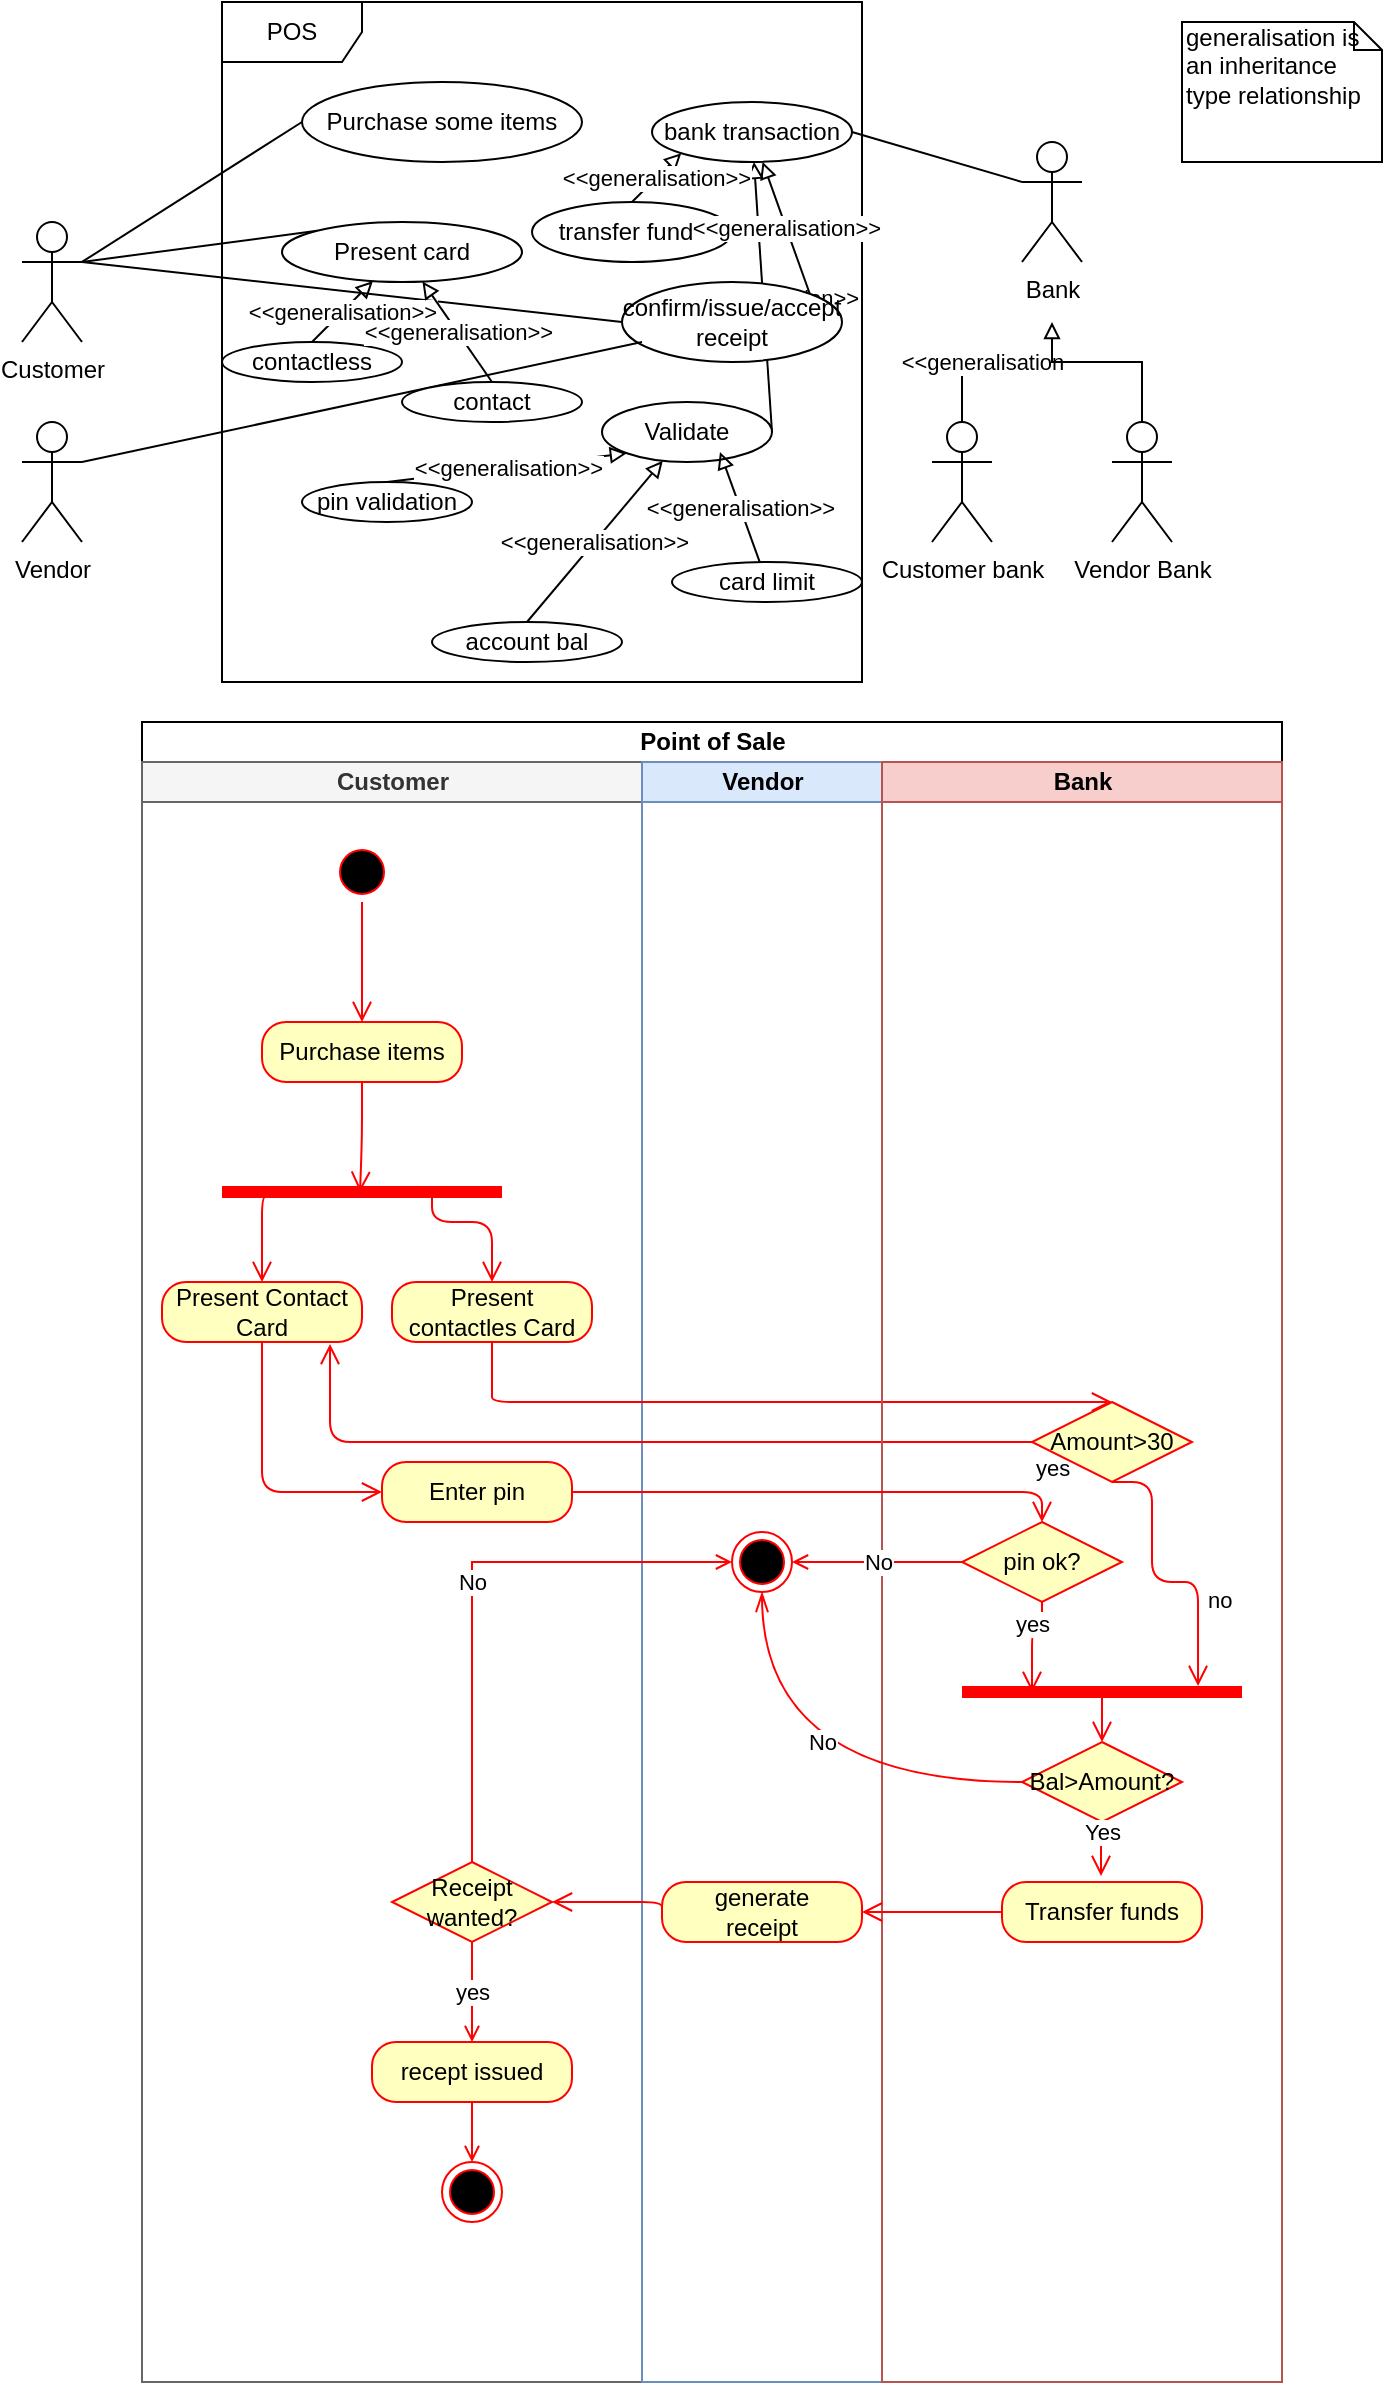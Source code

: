 <mxfile version="13.4.5" type="device"><diagram id="Gl4PaUVJgthj6yYRDPtS" name="Page-1"><mxGraphModel dx="1086" dy="806" grid="1" gridSize="10" guides="1" tooltips="1" connect="1" arrows="1" fold="1" page="1" pageScale="1" pageWidth="850" pageHeight="1100" math="0" shadow="0"><root><mxCell id="0"/><mxCell id="1" parent="0"/><mxCell id="e0xFdqjmWfOIVHY0qRC_-1" value="POS" style="shape=umlFrame;whiteSpace=wrap;html=1;width=70;height=30;" parent="1" vertex="1"><mxGeometry x="220" y="110" width="320" height="340" as="geometry"/></mxCell><mxCell id="e0xFdqjmWfOIVHY0qRC_-2" value="Bank" style="shape=umlActor;verticalLabelPosition=bottom;labelBackgroundColor=#ffffff;verticalAlign=top;html=1;" parent="1" vertex="1"><mxGeometry x="620" y="180" width="30" height="60" as="geometry"/></mxCell><mxCell id="e0xFdqjmWfOIVHY0qRC_-28" value="&amp;lt;&amp;lt;generalisation" style="edgeStyle=orthogonalEdgeStyle;rounded=0;orthogonalLoop=1;jettySize=auto;html=1;exitX=0.5;exitY=0;exitDx=0;exitDy=0;exitPerimeter=0;startArrow=none;startFill=0;endArrow=none;endFill=0;" parent="1" source="e0xFdqjmWfOIVHY0qRC_-3" edge="1"><mxGeometry relative="1" as="geometry"><mxPoint x="640" y="290" as="targetPoint"/><Array as="points"><mxPoint x="590" y="290"/><mxPoint x="640" y="290"/></Array></mxGeometry></mxCell><mxCell id="e0xFdqjmWfOIVHY0qRC_-3" value="Customer bank&lt;br&gt;" style="shape=umlActor;verticalLabelPosition=bottom;labelBackgroundColor=#ffffff;verticalAlign=top;html=1;" parent="1" vertex="1"><mxGeometry x="575" y="320" width="30" height="60" as="geometry"/></mxCell><mxCell id="e0xFdqjmWfOIVHY0qRC_-10" style="edgeStyle=none;rounded=0;orthogonalLoop=1;jettySize=auto;html=1;exitX=1;exitY=0.333;exitDx=0;exitDy=0;exitPerimeter=0;entryX=0;entryY=0.5;entryDx=0;entryDy=0;endArrow=none;endFill=0;" parent="1" source="e0xFdqjmWfOIVHY0qRC_-6" target="e0xFdqjmWfOIVHY0qRC_-8" edge="1"><mxGeometry relative="1" as="geometry"/></mxCell><mxCell id="e0xFdqjmWfOIVHY0qRC_-21" style="rounded=0;orthogonalLoop=1;jettySize=auto;html=1;exitX=1;exitY=0.333;exitDx=0;exitDy=0;exitPerimeter=0;entryX=0;entryY=0;entryDx=0;entryDy=0;endArrow=none;endFill=0;" parent="1" source="e0xFdqjmWfOIVHY0qRC_-6" target="e0xFdqjmWfOIVHY0qRC_-19" edge="1"><mxGeometry relative="1" as="geometry"/></mxCell><mxCell id="e0xFdqjmWfOIVHY0qRC_-6" value="Customer" style="shape=umlActor;verticalLabelPosition=bottom;labelBackgroundColor=#ffffff;verticalAlign=top;html=1;" parent="1" vertex="1"><mxGeometry x="120" y="220" width="30" height="60" as="geometry"/></mxCell><mxCell id="e0xFdqjmWfOIVHY0qRC_-9" value="&amp;lt;&amp;lt;generalisation&amp;gt;&amp;gt;" style="rounded=0;orthogonalLoop=1;jettySize=auto;html=1;exitX=1;exitY=0.5;exitDx=0;exitDy=0;endArrow=block;endFill=0;" parent="1" source="e0xFdqjmWfOIVHY0qRC_-7" target="e0xFdqjmWfOIVHY0qRC_-41" edge="1"><mxGeometry relative="1" as="geometry"/></mxCell><mxCell id="e0xFdqjmWfOIVHY0qRC_-7" value="Validate" style="ellipse;whiteSpace=wrap;html=1;" parent="1" vertex="1"><mxGeometry x="410" y="310" width="85" height="30" as="geometry"/></mxCell><mxCell id="e0xFdqjmWfOIVHY0qRC_-8" value="Purchase some items" style="ellipse;whiteSpace=wrap;html=1;" parent="1" vertex="1"><mxGeometry x="260" y="150" width="140" height="40" as="geometry"/></mxCell><mxCell id="e0xFdqjmWfOIVHY0qRC_-35" value="&amp;lt;&amp;lt;generalisation&amp;gt;&amp;gt;" style="edgeStyle=none;rounded=0;orthogonalLoop=1;jettySize=auto;html=1;exitX=0.5;exitY=0;exitDx=0;exitDy=0;entryX=0;entryY=1;entryDx=0;entryDy=0;startArrow=none;startFill=0;endArrow=block;endFill=0;" parent="1" source="e0xFdqjmWfOIVHY0qRC_-11" target="e0xFdqjmWfOIVHY0qRC_-7" edge="1"><mxGeometry relative="1" as="geometry"/></mxCell><mxCell id="e0xFdqjmWfOIVHY0qRC_-11" value="pin validation" style="ellipse;whiteSpace=wrap;html=1;" parent="1" vertex="1"><mxGeometry x="260" y="350" width="85" height="20" as="geometry"/></mxCell><mxCell id="e0xFdqjmWfOIVHY0qRC_-43" value="&amp;lt;&amp;lt;generalisation&amp;gt;&amp;gt;" style="edgeStyle=none;rounded=0;orthogonalLoop=1;jettySize=auto;html=1;exitX=0.5;exitY=0;exitDx=0;exitDy=0;entryX=0;entryY=1;entryDx=0;entryDy=0;startArrow=none;startFill=0;endArrow=block;endFill=0;" parent="1" source="e0xFdqjmWfOIVHY0qRC_-13" target="e0xFdqjmWfOIVHY0qRC_-41" edge="1"><mxGeometry relative="1" as="geometry"/></mxCell><mxCell id="e0xFdqjmWfOIVHY0qRC_-13" value="transfer funds" style="ellipse;whiteSpace=wrap;html=1;" parent="1" vertex="1"><mxGeometry x="375" y="210" width="100" height="30" as="geometry"/></mxCell><mxCell id="e0xFdqjmWfOIVHY0qRC_-17" value="generalisation is an inheritance type relationship" style="shape=note;whiteSpace=wrap;html=1;size=14;verticalAlign=top;align=left;spacingTop=-6;" parent="1" vertex="1"><mxGeometry x="700" y="120" width="100" height="70" as="geometry"/></mxCell><mxCell id="e0xFdqjmWfOIVHY0qRC_-19" value="Present card" style="ellipse;whiteSpace=wrap;html=1;" parent="1" vertex="1"><mxGeometry x="250" y="220" width="120" height="30" as="geometry"/></mxCell><mxCell id="e0xFdqjmWfOIVHY0qRC_-44" value="&amp;lt;&amp;lt;generalisation&amp;gt;&amp;gt;" style="edgeStyle=none;rounded=0;orthogonalLoop=1;jettySize=auto;html=1;exitX=1;exitY=0;exitDx=0;exitDy=0;startArrow=none;startFill=0;endArrow=block;endFill=0;" parent="1" source="e0xFdqjmWfOIVHY0qRC_-20" target="e0xFdqjmWfOIVHY0qRC_-41" edge="1"><mxGeometry relative="1" as="geometry"/></mxCell><mxCell id="e0xFdqjmWfOIVHY0qRC_-45" style="edgeStyle=none;rounded=0;orthogonalLoop=1;jettySize=auto;html=1;exitX=0;exitY=0.5;exitDx=0;exitDy=0;entryX=1;entryY=0.333;entryDx=0;entryDy=0;entryPerimeter=0;startArrow=none;startFill=0;endArrow=none;endFill=0;" parent="1" source="e0xFdqjmWfOIVHY0qRC_-20" target="e0xFdqjmWfOIVHY0qRC_-6" edge="1"><mxGeometry relative="1" as="geometry"/></mxCell><mxCell id="e0xFdqjmWfOIVHY0qRC_-20" value="confirm/issue/accept receipt" style="ellipse;whiteSpace=wrap;html=1;" parent="1" vertex="1"><mxGeometry x="420" y="250" width="110" height="40" as="geometry"/></mxCell><mxCell id="e0xFdqjmWfOIVHY0qRC_-26" style="edgeStyle=orthogonalEdgeStyle;rounded=0;orthogonalLoop=1;jettySize=auto;html=1;exitX=0.5;exitY=0;exitDx=0;exitDy=0;exitPerimeter=0;startArrow=none;startFill=0;endArrow=block;endFill=0;" parent="1" source="e0xFdqjmWfOIVHY0qRC_-25" edge="1"><mxGeometry relative="1" as="geometry"><mxPoint x="635" y="270" as="targetPoint"/><Array as="points"><mxPoint x="680" y="290"/><mxPoint x="635" y="290"/></Array></mxGeometry></mxCell><mxCell id="e0xFdqjmWfOIVHY0qRC_-25" value="Vendor Bank" style="shape=umlActor;verticalLabelPosition=bottom;labelBackgroundColor=#ffffff;verticalAlign=top;html=1;" parent="1" vertex="1"><mxGeometry x="665" y="320" width="30" height="60" as="geometry"/></mxCell><mxCell id="e0xFdqjmWfOIVHY0qRC_-30" style="rounded=0;orthogonalLoop=1;jettySize=auto;html=1;exitX=1;exitY=0.333;exitDx=0;exitDy=0;exitPerimeter=0;startArrow=none;startFill=0;endArrow=none;endFill=0;entryX=0.091;entryY=0.75;entryDx=0;entryDy=0;entryPerimeter=0;" parent="1" source="e0xFdqjmWfOIVHY0qRC_-29" target="e0xFdqjmWfOIVHY0qRC_-20" edge="1"><mxGeometry relative="1" as="geometry"/></mxCell><mxCell id="e0xFdqjmWfOIVHY0qRC_-29" value="Vendor" style="shape=umlActor;verticalLabelPosition=bottom;labelBackgroundColor=#ffffff;verticalAlign=top;html=1;" parent="1" vertex="1"><mxGeometry x="120" y="320" width="30" height="60" as="geometry"/></mxCell><mxCell id="e0xFdqjmWfOIVHY0qRC_-33" value="&amp;lt;&amp;lt;generalisation&amp;gt;&amp;gt;" style="edgeStyle=none;rounded=0;orthogonalLoop=1;jettySize=auto;html=1;exitX=0.5;exitY=0;exitDx=0;exitDy=0;startArrow=none;startFill=0;endArrow=block;endFill=0;" parent="1" source="e0xFdqjmWfOIVHY0qRC_-31" target="e0xFdqjmWfOIVHY0qRC_-19" edge="1"><mxGeometry relative="1" as="geometry"/></mxCell><mxCell id="e0xFdqjmWfOIVHY0qRC_-31" value="contactless" style="ellipse;whiteSpace=wrap;html=1;" parent="1" vertex="1"><mxGeometry x="220" y="280" width="90" height="20" as="geometry"/></mxCell><mxCell id="e0xFdqjmWfOIVHY0qRC_-32" value="contact" style="ellipse;whiteSpace=wrap;html=1;" parent="1" vertex="1"><mxGeometry x="310" y="300" width="90" height="20" as="geometry"/></mxCell><mxCell id="e0xFdqjmWfOIVHY0qRC_-34" value="&amp;lt;&amp;lt;generalisation&amp;gt;&amp;gt;" style="edgeStyle=none;rounded=0;orthogonalLoop=1;jettySize=auto;html=1;exitX=0.5;exitY=0;exitDx=0;exitDy=0;startArrow=none;startFill=0;endArrow=block;endFill=0;" parent="1" source="e0xFdqjmWfOIVHY0qRC_-32" target="e0xFdqjmWfOIVHY0qRC_-19" edge="1"><mxGeometry relative="1" as="geometry"><mxPoint x="275" y="280" as="sourcePoint"/><mxPoint x="340" y="251" as="targetPoint"/></mxGeometry></mxCell><mxCell id="e0xFdqjmWfOIVHY0qRC_-36" value="card limit" style="ellipse;whiteSpace=wrap;html=1;" parent="1" vertex="1"><mxGeometry x="445" y="390" width="95" height="20" as="geometry"/></mxCell><mxCell id="e0xFdqjmWfOIVHY0qRC_-37" value="&amp;lt;&amp;lt;generalisation&amp;gt;&amp;gt;" style="edgeStyle=none;rounded=0;orthogonalLoop=1;jettySize=auto;html=1;entryX=0.694;entryY=0.834;entryDx=0;entryDy=0;startArrow=none;startFill=0;endArrow=block;endFill=0;entryPerimeter=0;" parent="1" source="e0xFdqjmWfOIVHY0qRC_-36" target="e0xFdqjmWfOIVHY0qRC_-7" edge="1"><mxGeometry relative="1" as="geometry"><mxPoint x="407.92" y="354.53" as="sourcePoint"/><mxPoint x="439.996" y="330.004" as="targetPoint"/></mxGeometry></mxCell><mxCell id="e0xFdqjmWfOIVHY0qRC_-40" value="&amp;lt;&amp;lt;generalisation&amp;gt;&amp;gt;" style="edgeStyle=none;rounded=0;orthogonalLoop=1;jettySize=auto;html=1;exitX=0.5;exitY=0;exitDx=0;exitDy=0;startArrow=none;startFill=0;endArrow=block;endFill=0;" parent="1" source="e0xFdqjmWfOIVHY0qRC_-39" target="e0xFdqjmWfOIVHY0qRC_-7" edge="1"><mxGeometry relative="1" as="geometry"/></mxCell><mxCell id="e0xFdqjmWfOIVHY0qRC_-39" value="account bal" style="ellipse;whiteSpace=wrap;html=1;" parent="1" vertex="1"><mxGeometry x="325" y="420" width="95" height="20" as="geometry"/></mxCell><mxCell id="e0xFdqjmWfOIVHY0qRC_-42" style="edgeStyle=none;rounded=0;orthogonalLoop=1;jettySize=auto;html=1;exitX=1;exitY=0.5;exitDx=0;exitDy=0;startArrow=none;startFill=0;endArrow=none;endFill=0;" parent="1" source="e0xFdqjmWfOIVHY0qRC_-41" edge="1"><mxGeometry relative="1" as="geometry"><mxPoint x="620" y="200" as="targetPoint"/></mxGeometry></mxCell><mxCell id="e0xFdqjmWfOIVHY0qRC_-41" value="bank transaction" style="ellipse;whiteSpace=wrap;html=1;" parent="1" vertex="1"><mxGeometry x="435" y="160" width="100" height="30" as="geometry"/></mxCell><mxCell id="YOTrAFDLZCzxyl3zJsS3-1" value="Point of Sale" style="swimlane;html=1;childLayout=stackLayout;resizeParent=1;resizeParentMax=0;startSize=20;" vertex="1" parent="1"><mxGeometry x="180" y="470" width="570" height="830" as="geometry"/></mxCell><mxCell id="YOTrAFDLZCzxyl3zJsS3-2" value="Customer" style="swimlane;html=1;startSize=20;fillColor=#f5f5f5;strokeColor=#666666;fontColor=#333333;" vertex="1" parent="YOTrAFDLZCzxyl3zJsS3-1"><mxGeometry y="20" width="250" height="810" as="geometry"/></mxCell><mxCell id="YOTrAFDLZCzxyl3zJsS3-3" value="Present Contact Card" style="rounded=1;whiteSpace=wrap;html=1;arcSize=40;fontColor=#000000;fillColor=#ffffc0;strokeColor=#ff0000;" vertex="1" parent="YOTrAFDLZCzxyl3zJsS3-2"><mxGeometry x="10" y="260" width="100" height="30" as="geometry"/></mxCell><mxCell id="YOTrAFDLZCzxyl3zJsS3-4" value="" style="edgeStyle=orthogonalEdgeStyle;html=1;verticalAlign=bottom;endArrow=open;endSize=8;strokeColor=#ff0000;" edge="1" parent="YOTrAFDLZCzxyl3zJsS3-2" source="YOTrAFDLZCzxyl3zJsS3-9"><mxGeometry relative="1" as="geometry"><mxPoint x="110" y="130" as="targetPoint"/></mxGeometry></mxCell><mxCell id="YOTrAFDLZCzxyl3zJsS3-5" value="" style="edgeStyle=orthogonalEdgeStyle;html=1;verticalAlign=bottom;endArrow=open;endSize=8;strokeColor=#ff0000;entryX=0.5;entryY=0;entryDx=0;entryDy=0;exitX=0.171;exitY=0.7;exitDx=0;exitDy=0;exitPerimeter=0;" edge="1" parent="YOTrAFDLZCzxyl3zJsS3-2" source="YOTrAFDLZCzxyl3zJsS3-7" target="YOTrAFDLZCzxyl3zJsS3-3"><mxGeometry relative="1" as="geometry"><mxPoint x="140" y="290" as="targetPoint"/><mxPoint x="110" y="220" as="sourcePoint"/><Array as="points"><mxPoint x="60" y="217"/></Array></mxGeometry></mxCell><mxCell id="YOTrAFDLZCzxyl3zJsS3-6" value="" style="edgeStyle=orthogonalEdgeStyle;html=1;verticalAlign=bottom;endArrow=open;endSize=8;strokeColor=#ff0000;exitX=0.5;exitY=1;exitDx=0;exitDy=0;entryX=0.493;entryY=0.5;entryDx=0;entryDy=0;entryPerimeter=0;" edge="1" parent="YOTrAFDLZCzxyl3zJsS3-2" source="YOTrAFDLZCzxyl3zJsS3-8"><mxGeometry relative="1" as="geometry"><mxPoint x="109.02" y="215" as="targetPoint"/><mxPoint x="330" y="130" as="sourcePoint"/></mxGeometry></mxCell><mxCell id="YOTrAFDLZCzxyl3zJsS3-7" value="" style="shape=line;html=1;strokeWidth=6;strokeColor=#ff0000;" vertex="1" parent="YOTrAFDLZCzxyl3zJsS3-2"><mxGeometry x="40" y="210" width="140" height="10" as="geometry"/></mxCell><mxCell id="YOTrAFDLZCzxyl3zJsS3-8" value="Purchase items" style="rounded=1;whiteSpace=wrap;html=1;arcSize=40;fontColor=#000000;fillColor=#ffffc0;strokeColor=#ff0000;" vertex="1" parent="YOTrAFDLZCzxyl3zJsS3-2"><mxGeometry x="60" y="130" width="100" height="30" as="geometry"/></mxCell><mxCell id="YOTrAFDLZCzxyl3zJsS3-9" value="" style="ellipse;html=1;shape=startState;fillColor=#000000;strokeColor=#ff0000;" vertex="1" parent="YOTrAFDLZCzxyl3zJsS3-2"><mxGeometry x="95" y="40" width="30" height="30" as="geometry"/></mxCell><mxCell id="YOTrAFDLZCzxyl3zJsS3-10" value="" style="ellipse;html=1;shape=endState;fillColor=#000000;strokeColor=#ff0000;" vertex="1" parent="YOTrAFDLZCzxyl3zJsS3-2"><mxGeometry x="150" y="700" width="30" height="30" as="geometry"/></mxCell><mxCell id="YOTrAFDLZCzxyl3zJsS3-11" style="edgeStyle=orthogonalEdgeStyle;rounded=0;orthogonalLoop=1;jettySize=auto;html=1;exitX=0.5;exitY=1;exitDx=0;exitDy=0;entryX=0.5;entryY=0;entryDx=0;entryDy=0;endArrow=open;endFill=0;strokeColor=#FF0000;" edge="1" parent="YOTrAFDLZCzxyl3zJsS3-2" source="YOTrAFDLZCzxyl3zJsS3-12" target="YOTrAFDLZCzxyl3zJsS3-10"><mxGeometry relative="1" as="geometry"/></mxCell><mxCell id="YOTrAFDLZCzxyl3zJsS3-12" value="recept issued" style="rounded=1;whiteSpace=wrap;html=1;arcSize=40;fontColor=#000000;fillColor=#ffffc0;strokeColor=#ff0000;" vertex="1" parent="YOTrAFDLZCzxyl3zJsS3-2"><mxGeometry x="115" y="640" width="100" height="30" as="geometry"/></mxCell><mxCell id="YOTrAFDLZCzxyl3zJsS3-13" value="yes" style="edgeStyle=orthogonalEdgeStyle;rounded=0;orthogonalLoop=1;jettySize=auto;html=1;exitX=0.5;exitY=1;exitDx=0;exitDy=0;entryX=0.5;entryY=0;entryDx=0;entryDy=0;endArrow=open;endFill=0;strokeColor=#FF0000;" edge="1" parent="YOTrAFDLZCzxyl3zJsS3-2" source="YOTrAFDLZCzxyl3zJsS3-14" target="YOTrAFDLZCzxyl3zJsS3-12"><mxGeometry relative="1" as="geometry"/></mxCell><mxCell id="YOTrAFDLZCzxyl3zJsS3-14" value="Receipt wanted?" style="rhombus;whiteSpace=wrap;html=1;fillColor=#ffffc0;strokeColor=#ff0000;" vertex="1" parent="YOTrAFDLZCzxyl3zJsS3-2"><mxGeometry x="125" y="550" width="80" height="40" as="geometry"/></mxCell><mxCell id="YOTrAFDLZCzxyl3zJsS3-15" value="Enter pin" style="rounded=1;whiteSpace=wrap;html=1;arcSize=40;fontColor=#000000;fillColor=#ffffc0;strokeColor=#ff0000;" vertex="1" parent="YOTrAFDLZCzxyl3zJsS3-2"><mxGeometry x="120" y="350" width="95" height="30" as="geometry"/></mxCell><mxCell id="YOTrAFDLZCzxyl3zJsS3-16" value="Present contactles Card" style="rounded=1;whiteSpace=wrap;html=1;arcSize=40;fontColor=#000000;fillColor=#ffffc0;strokeColor=#ff0000;" vertex="1" parent="YOTrAFDLZCzxyl3zJsS3-2"><mxGeometry x="125" y="260" width="100" height="30" as="geometry"/></mxCell><mxCell id="YOTrAFDLZCzxyl3zJsS3-17" value="" style="edgeStyle=orthogonalEdgeStyle;html=1;verticalAlign=bottom;endArrow=open;endSize=8;strokeColor=#ff0000;entryX=0.5;entryY=0;entryDx=0;entryDy=0;exitX=0.75;exitY=0.5;exitDx=0;exitDy=0;exitPerimeter=0;" edge="1" parent="YOTrAFDLZCzxyl3zJsS3-2" source="YOTrAFDLZCzxyl3zJsS3-7" target="YOTrAFDLZCzxyl3zJsS3-16"><mxGeometry relative="1" as="geometry"><mxPoint x="280" y="320" as="targetPoint"/><mxPoint x="295" y="275" as="sourcePoint"/><Array as="points"><mxPoint x="145" y="230"/><mxPoint x="175" y="230"/></Array></mxGeometry></mxCell><mxCell id="YOTrAFDLZCzxyl3zJsS3-18" value="" style="edgeStyle=orthogonalEdgeStyle;html=1;verticalAlign=bottom;endArrow=open;endSize=8;strokeColor=#ff0000;entryX=0;entryY=0.5;entryDx=0;entryDy=0;exitX=0.5;exitY=1;exitDx=0;exitDy=0;" edge="1" parent="YOTrAFDLZCzxyl3zJsS3-2" source="YOTrAFDLZCzxyl3zJsS3-3" target="YOTrAFDLZCzxyl3zJsS3-15"><mxGeometry relative="1" as="geometry"><mxPoint x="280" y="320" as="targetPoint"/><mxPoint x="283.94" y="277" as="sourcePoint"/><Array as="points"><mxPoint x="60" y="365"/></Array></mxGeometry></mxCell><mxCell id="YOTrAFDLZCzxyl3zJsS3-19" value="Vendor" style="swimlane;html=1;startSize=20;fillColor=#dae8fc;strokeColor=#6c8ebf;" vertex="1" parent="YOTrAFDLZCzxyl3zJsS3-1"><mxGeometry x="250" y="20" width="120" height="810" as="geometry"/></mxCell><mxCell id="YOTrAFDLZCzxyl3zJsS3-20" value="" style="ellipse;html=1;shape=endState;fillColor=#000000;strokeColor=#ff0000;" vertex="1" parent="YOTrAFDLZCzxyl3zJsS3-19"><mxGeometry x="45" y="385" width="30" height="30" as="geometry"/></mxCell><mxCell id="YOTrAFDLZCzxyl3zJsS3-21" value="generate &lt;br&gt;receipt" style="rounded=1;whiteSpace=wrap;html=1;arcSize=40;fontColor=#000000;fillColor=#ffffc0;strokeColor=#ff0000;" vertex="1" parent="YOTrAFDLZCzxyl3zJsS3-19"><mxGeometry x="10" y="560" width="100" height="30" as="geometry"/></mxCell><mxCell id="YOTrAFDLZCzxyl3zJsS3-22" value="yes" style="edgeStyle=orthogonalEdgeStyle;html=1;align=left;verticalAlign=top;endArrow=open;endSize=8;strokeColor=#ff0000;entryX=0.84;entryY=1.033;entryDx=0;entryDy=0;entryPerimeter=0;" edge="1" parent="YOTrAFDLZCzxyl3zJsS3-1" source="YOTrAFDLZCzxyl3zJsS3-31" target="YOTrAFDLZCzxyl3zJsS3-3"><mxGeometry x="-1" relative="1" as="geometry"><mxPoint x="100" y="450" as="targetPoint"/></mxGeometry></mxCell><mxCell id="YOTrAFDLZCzxyl3zJsS3-23" value="" style="edgeStyle=orthogonalEdgeStyle;html=1;verticalAlign=bottom;endArrow=open;endSize=8;strokeColor=#ff0000;entryX=0.5;entryY=0;entryDx=0;entryDy=0;exitX=0.5;exitY=1;exitDx=0;exitDy=0;" edge="1" parent="YOTrAFDLZCzxyl3zJsS3-1" source="YOTrAFDLZCzxyl3zJsS3-16" target="YOTrAFDLZCzxyl3zJsS3-31"><mxGeometry relative="1" as="geometry"><mxPoint x="280" y="340" as="targetPoint"/><mxPoint x="283.94" y="297" as="sourcePoint"/><Array as="points"><mxPoint x="175" y="330"/><mxPoint x="175" y="330"/></Array></mxGeometry></mxCell><mxCell id="YOTrAFDLZCzxyl3zJsS3-24" value="Bank" style="swimlane;html=1;startSize=20;fillColor=#f8cecc;strokeColor=#b85450;" vertex="1" parent="YOTrAFDLZCzxyl3zJsS3-1"><mxGeometry x="370" y="20" width="200" height="810" as="geometry"/></mxCell><mxCell id="YOTrAFDLZCzxyl3zJsS3-25" value="yes" style="edgeStyle=orthogonalEdgeStyle;html=1;verticalAlign=bottom;endArrow=open;endSize=8;strokeColor=#ff0000;exitX=0.5;exitY=1;exitDx=0;exitDy=0;entryX=0.25;entryY=0.5;entryDx=0;entryDy=0;entryPerimeter=0;" edge="1" parent="YOTrAFDLZCzxyl3zJsS3-24" source="YOTrAFDLZCzxyl3zJsS3-26" target="YOTrAFDLZCzxyl3zJsS3-32"><mxGeometry relative="1" as="geometry"><mxPoint x="74" y="448" as="targetPoint"/><mxPoint x="75" y="420" as="sourcePoint"/><Array as="points"><mxPoint x="80" y="434"/><mxPoint x="75" y="434"/></Array></mxGeometry></mxCell><mxCell id="YOTrAFDLZCzxyl3zJsS3-26" value="pin ok?" style="rhombus;whiteSpace=wrap;html=1;fillColor=#ffffc0;strokeColor=#ff0000;" vertex="1" parent="YOTrAFDLZCzxyl3zJsS3-24"><mxGeometry x="40" y="380" width="80" height="40" as="geometry"/></mxCell><mxCell id="YOTrAFDLZCzxyl3zJsS3-27" value="no" style="edgeStyle=orthogonalEdgeStyle;html=1;align=left;verticalAlign=bottom;endArrow=open;endSize=8;strokeColor=#ff0000;entryX=0.843;entryY=0.2;entryDx=0;entryDy=0;entryPerimeter=0;exitX=0.5;exitY=1;exitDx=0;exitDy=0;" edge="1" parent="YOTrAFDLZCzxyl3zJsS3-24" source="YOTrAFDLZCzxyl3zJsS3-31" target="YOTrAFDLZCzxyl3zJsS3-32"><mxGeometry x="0.529" y="3" relative="1" as="geometry"><mxPoint x="161.98" y="453" as="targetPoint"/><Array as="points"><mxPoint x="135" y="360"/><mxPoint x="135" y="410"/><mxPoint x="158" y="410"/></Array><mxPoint as="offset"/></mxGeometry></mxCell><mxCell id="YOTrAFDLZCzxyl3zJsS3-28" value="Transfer funds" style="rounded=1;whiteSpace=wrap;html=1;arcSize=40;fontColor=#000000;fillColor=#ffffc0;strokeColor=#ff0000;" vertex="1" parent="YOTrAFDLZCzxyl3zJsS3-24"><mxGeometry x="60" y="560" width="100" height="30" as="geometry"/></mxCell><mxCell id="YOTrAFDLZCzxyl3zJsS3-29" value="Bal&amp;gt;Amount?" style="rhombus;whiteSpace=wrap;html=1;fillColor=#ffffc0;strokeColor=#ff0000;" vertex="1" parent="YOTrAFDLZCzxyl3zJsS3-24"><mxGeometry x="70" y="490" width="80" height="40" as="geometry"/></mxCell><mxCell id="YOTrAFDLZCzxyl3zJsS3-30" value="Yes" style="edgeStyle=orthogonalEdgeStyle;html=1;verticalAlign=bottom;endArrow=open;endSize=8;strokeColor=#ff0000;exitX=0.5;exitY=0.3;exitDx=0;exitDy=0;exitPerimeter=0;" edge="1" parent="YOTrAFDLZCzxyl3zJsS3-24"><mxGeometry relative="1" as="geometry"><mxPoint x="109.5" y="557" as="targetPoint"/><mxPoint x="109.5" y="530" as="sourcePoint"/><Array as="points"><mxPoint x="109.5" y="547"/><mxPoint x="109.5" y="547"/></Array></mxGeometry></mxCell><mxCell id="YOTrAFDLZCzxyl3zJsS3-31" value="Amount&amp;gt;30" style="rhombus;whiteSpace=wrap;html=1;fillColor=#ffffc0;strokeColor=#ff0000;" vertex="1" parent="YOTrAFDLZCzxyl3zJsS3-24"><mxGeometry x="75" y="320" width="80" height="40" as="geometry"/></mxCell><mxCell id="YOTrAFDLZCzxyl3zJsS3-32" value="" style="shape=line;html=1;strokeWidth=6;strokeColor=#ff0000;" vertex="1" parent="YOTrAFDLZCzxyl3zJsS3-24"><mxGeometry x="40" y="460" width="140" height="10" as="geometry"/></mxCell><mxCell id="YOTrAFDLZCzxyl3zJsS3-33" value="" style="edgeStyle=orthogonalEdgeStyle;html=1;verticalAlign=bottom;endArrow=open;endSize=8;strokeColor=#ff0000;exitX=0.5;exitY=0.3;exitDx=0;exitDy=0;exitPerimeter=0;" edge="1" parent="YOTrAFDLZCzxyl3zJsS3-24" source="YOTrAFDLZCzxyl3zJsS3-32" target="YOTrAFDLZCzxyl3zJsS3-29"><mxGeometry relative="1" as="geometry"><mxPoint x="25" y="320" as="targetPoint"/><mxPoint x="110" y="469" as="sourcePoint"/><Array as="points"><mxPoint x="130" y="530"/><mxPoint x="130" y="530"/></Array></mxGeometry></mxCell><mxCell id="YOTrAFDLZCzxyl3zJsS3-34" value="" style="edgeStyle=orthogonalEdgeStyle;html=1;verticalAlign=bottom;endArrow=open;endSize=8;strokeColor=#ff0000;entryX=1;entryY=0.5;entryDx=0;entryDy=0;exitX=0;exitY=0.5;exitDx=0;exitDy=0;" edge="1" parent="YOTrAFDLZCzxyl3zJsS3-1" source="YOTrAFDLZCzxyl3zJsS3-28" target="YOTrAFDLZCzxyl3zJsS3-21"><mxGeometry relative="1" as="geometry"><mxPoint x="1069.5" y="637" as="targetPoint"/><mxPoint x="410" y="600" as="sourcePoint"/><Array as="points"><mxPoint x="420" y="595"/><mxPoint x="420" y="595"/></Array></mxGeometry></mxCell><mxCell id="YOTrAFDLZCzxyl3zJsS3-35" value="" style="edgeStyle=orthogonalEdgeStyle;html=1;verticalAlign=bottom;endArrow=open;endSize=8;strokeColor=#ff0000;entryX=1;entryY=0.5;entryDx=0;entryDy=0;exitX=0;exitY=0.5;exitDx=0;exitDy=0;" edge="1" parent="YOTrAFDLZCzxyl3zJsS3-1" source="YOTrAFDLZCzxyl3zJsS3-21" target="YOTrAFDLZCzxyl3zJsS3-14"><mxGeometry relative="1" as="geometry"><mxPoint x="580" y="635" as="targetPoint"/><mxPoint x="650" y="635" as="sourcePoint"/><Array as="points"><mxPoint x="260" y="590"/></Array></mxGeometry></mxCell><mxCell id="YOTrAFDLZCzxyl3zJsS3-36" value="No" style="edgeStyle=orthogonalEdgeStyle;rounded=0;orthogonalLoop=1;jettySize=auto;html=1;exitX=0;exitY=0.5;exitDx=0;exitDy=0;entryX=1;entryY=0.5;entryDx=0;entryDy=0;endArrow=open;endFill=0;strokeColor=#FF0000;" edge="1" parent="YOTrAFDLZCzxyl3zJsS3-1" source="YOTrAFDLZCzxyl3zJsS3-26" target="YOTrAFDLZCzxyl3zJsS3-20"><mxGeometry relative="1" as="geometry"/></mxCell><mxCell id="YOTrAFDLZCzxyl3zJsS3-37" value="No" style="edgeStyle=orthogonalEdgeStyle;rounded=0;orthogonalLoop=1;jettySize=auto;html=1;exitX=0.5;exitY=0;exitDx=0;exitDy=0;entryX=0;entryY=0.5;entryDx=0;entryDy=0;endArrow=open;endFill=0;strokeColor=#FF0000;" edge="1" parent="YOTrAFDLZCzxyl3zJsS3-1" source="YOTrAFDLZCzxyl3zJsS3-14" target="YOTrAFDLZCzxyl3zJsS3-20"><mxGeometry relative="1" as="geometry"/></mxCell><mxCell id="YOTrAFDLZCzxyl3zJsS3-38" value="" style="edgeStyle=orthogonalEdgeStyle;html=1;verticalAlign=bottom;endArrow=open;endSize=8;strokeColor=#ff0000;entryX=0.5;entryY=0;entryDx=0;entryDy=0;exitX=1;exitY=0.5;exitDx=0;exitDy=0;" edge="1" parent="YOTrAFDLZCzxyl3zJsS3-1" source="YOTrAFDLZCzxyl3zJsS3-15" target="YOTrAFDLZCzxyl3zJsS3-26"><mxGeometry relative="1" as="geometry"><mxPoint x="295" y="455" as="targetPoint"/><mxPoint x="280" y="370" as="sourcePoint"/><Array as="points"><mxPoint x="450" y="385"/></Array></mxGeometry></mxCell><mxCell id="YOTrAFDLZCzxyl3zJsS3-39" value="No" style="edgeStyle=orthogonalEdgeStyle;rounded=0;orthogonalLoop=1;jettySize=auto;html=1;exitX=0;exitY=0.5;exitDx=0;exitDy=0;strokeColor=#FF0000;curved=1;endArrow=openThin;endFill=0;endSize=8;" edge="1" parent="YOTrAFDLZCzxyl3zJsS3-1" source="YOTrAFDLZCzxyl3zJsS3-29" target="YOTrAFDLZCzxyl3zJsS3-20"><mxGeometry x="-0.111" y="-20" relative="1" as="geometry"><mxPoint as="offset"/></mxGeometry></mxCell></root></mxGraphModel></diagram></mxfile>